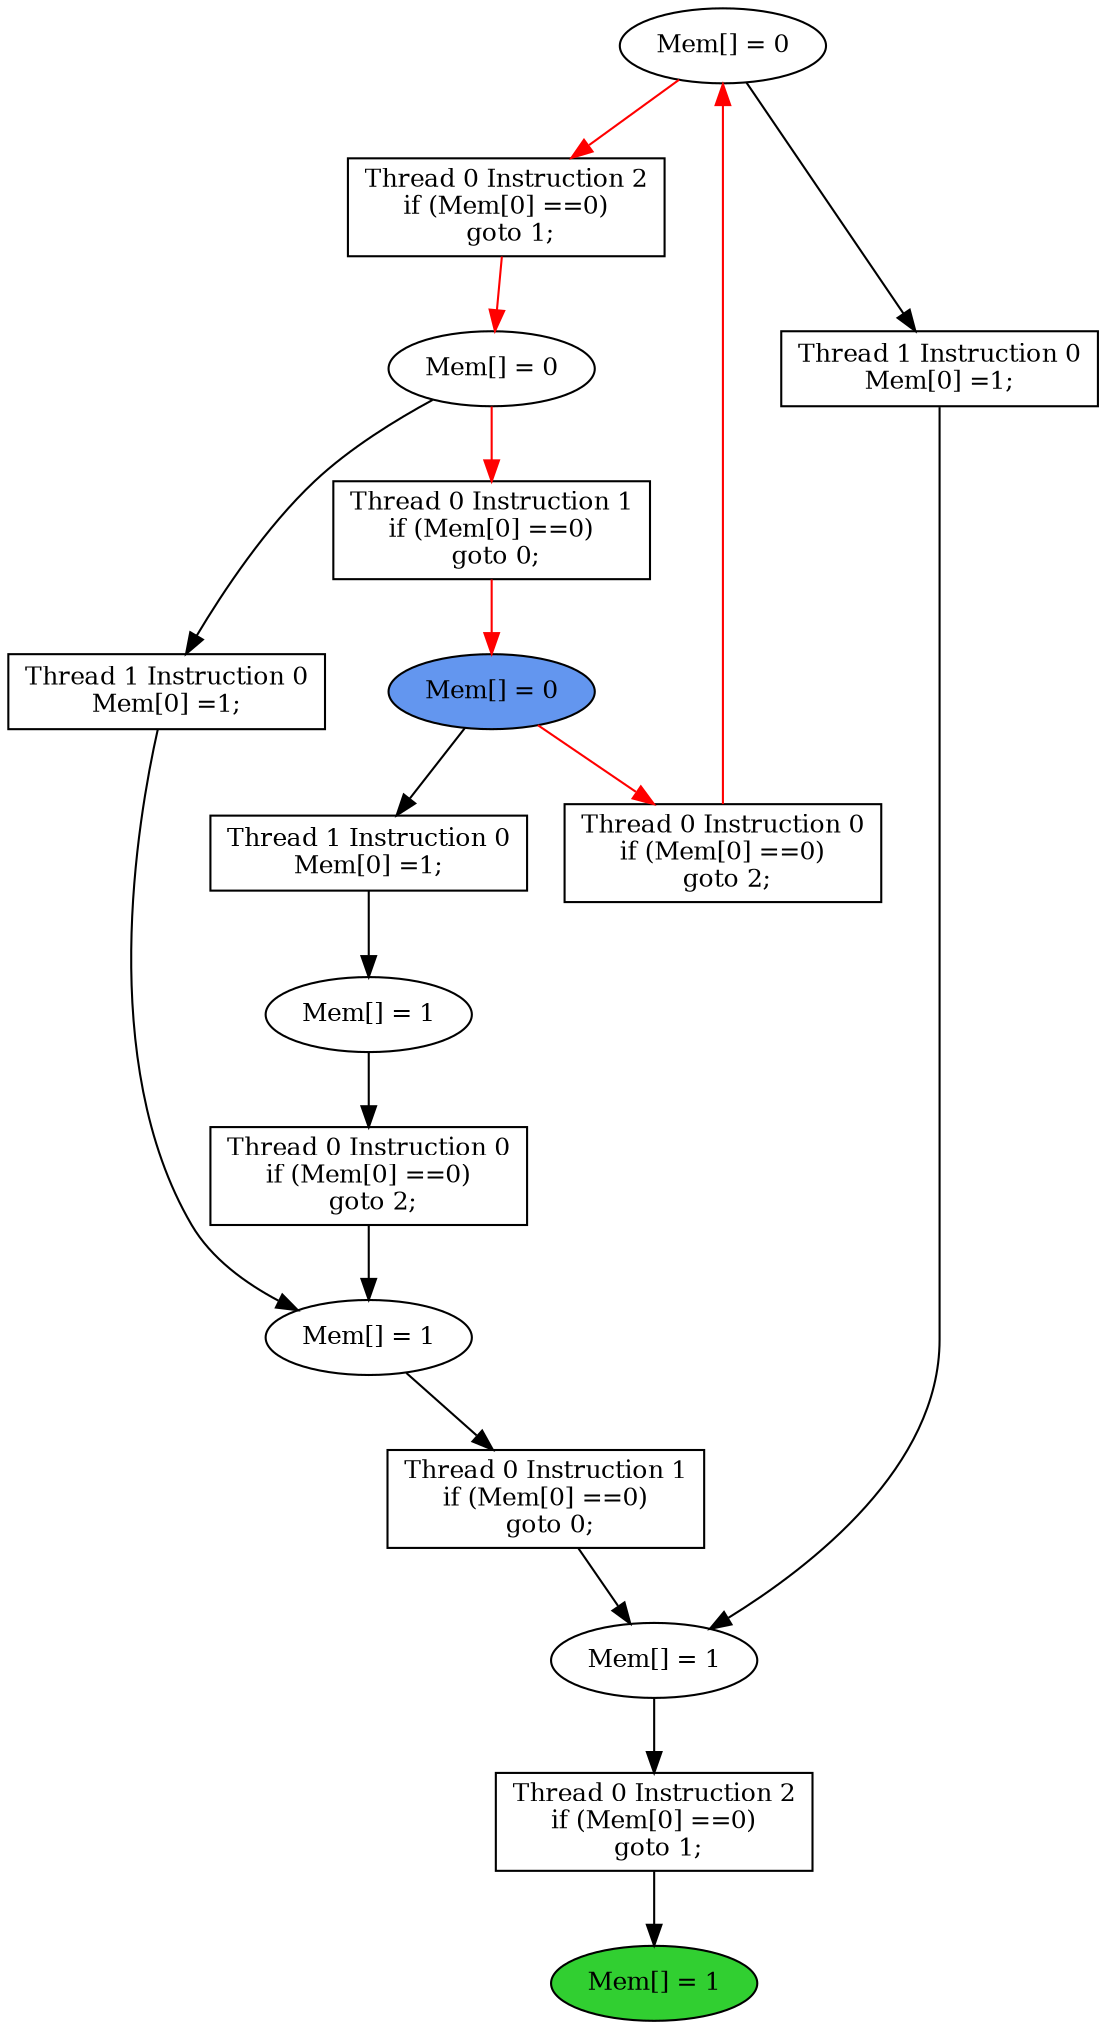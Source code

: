digraph "graph" {
graph [fontsize=12]
node [fontsize=12]
edge [fontsize=12]
rankdir=TB;
"N11" -> "N10" [uuid = "<A0, END>", color = "#000000", fontcolor = "#ffffff", style = "solid", label = "", dir = "forward", weight = "1"]
"N25" -> "N24" [uuid = "<A1, S4>", color = "#ff0000", fontcolor = "#ffffff", style = "solid", label = "", dir = "forward", weight = "1"]
"N19" -> "N12" [uuid = "<A2, S3>", color = "#000000", fontcolor = "#ffffff", style = "solid", label = "", dir = "forward", weight = "1"]
"N18" -> "N14" [uuid = "<A3, S2>", color = "#000000", fontcolor = "#ffffff", style = "solid", label = "", dir = "forward", weight = "1"]
"N17" -> "N16" [uuid = "<A4, S1>", color = "#000000", fontcolor = "#ffffff", style = "solid", label = "", dir = "forward", weight = "1"]
"N15" -> "N14" [uuid = "<A5, S2>", color = "#000000", fontcolor = "#ffffff", style = "solid", label = "", dir = "forward", weight = "1"]
"N26" -> "N21" [uuid = "<A6, S0>", color = "#ff0000", fontcolor = "#ffffff", style = "solid", label = "", dir = "back", weight = "1"]
"N13" -> "N12" [uuid = "<A7, S3>", color = "#000000", fontcolor = "#ffffff", style = "solid", label = "", dir = "forward", weight = "1"]
"N23" -> "N22" [uuid = "<A8, START>", color = "#ff0000", fontcolor = "#ffffff", style = "solid", label = "", dir = "forward", weight = "1"]
"N12" -> "N11" [uuid = "<A0, S3>", color = "#000000", fontcolor = "#ffffff", style = "solid", label = "", dir = "forward", weight = "1"]
"N26" -> "N25" [uuid = "<A1, S0>", color = "#ff0000", fontcolor = "#ffffff", style = "solid", label = "", dir = "forward", weight = "1"]
"N26" -> "N19" [uuid = "<A2, S0>", color = "#000000", fontcolor = "#ffffff", style = "solid", label = "", dir = "forward", weight = "1"]
"N24" -> "N18" [uuid = "<A3, S4>", color = "#000000", fontcolor = "#ffffff", style = "solid", label = "", dir = "forward", weight = "1"]
"N22" -> "N17" [uuid = "<A4, START>", color = "#000000", fontcolor = "#ffffff", style = "solid", label = "", dir = "forward", weight = "1"]
"N16" -> "N15" [uuid = "<A5, S1>", color = "#000000", fontcolor = "#ffffff", style = "solid", label = "", dir = "forward", weight = "1"]
"N22" -> "N21" [uuid = "<A6, START>", color = "#ff0000", fontcolor = "#ffffff", style = "solid", label = "", dir = "forward", weight = "1"]
"N14" -> "N13" [uuid = "<A7, S2>", color = "#000000", fontcolor = "#ffffff", style = "solid", label = "", dir = "forward", weight = "1"]
"N24" -> "N23" [uuid = "<A8, S4>", color = "#ff0000", fontcolor = "#ffffff", style = "solid", label = "", dir = "forward", weight = "1"]
"N10" [uuid="END", label="Mem[] = 1", fillcolor = "#31cf31", fontcolor = "#000000", shape = "ellipse", style = "filled, solid"]
"N11" [uuid="A0", label="Thread 0 Instruction 2
if (Mem[0] ==0)
 goto 1;", fillcolor = "#ffffff", fontcolor = "#000000", shape = "box", style = "filled, solid"]
"N12" [uuid="S3", label="Mem[] = 1", fillcolor = "#ffffff", fontcolor = "#000000", shape = "ellipse", style = "filled, solid"]
"N13" [uuid="A7", label="Thread 0 Instruction 1
if (Mem[0] ==0)
 goto 0;", fillcolor = "#ffffff", fontcolor = "#000000", shape = "box", style = "filled, solid"]
"N14" [uuid="S2", label="Mem[] = 1", fillcolor = "#ffffff", fontcolor = "#000000", shape = "ellipse", style = "filled, solid"]
"N15" [uuid="A5", label="Thread 0 Instruction 0
if (Mem[0] ==0)
 goto 2;", fillcolor = "#ffffff", fontcolor = "#000000", shape = "box", style = "filled, solid"]
"N16" [uuid="S1", label="Mem[] = 1", fillcolor = "#ffffff", fontcolor = "#000000", shape = "ellipse", style = "filled, solid"]
"N17" [uuid="A4", label="Thread 1 Instruction 0
Mem[0] =1;", fillcolor = "#ffffff", fontcolor = "#000000", shape = "box", style = "filled, solid"]
"N18" [uuid="A3", label="Thread 1 Instruction 0
Mem[0] =1;", fillcolor = "#ffffff", fontcolor = "#000000", shape = "box", style = "filled, solid"]
"N19" [uuid="A2", label="Thread 1 Instruction 0
Mem[0] =1;", fillcolor = "#ffffff", fontcolor = "#000000", shape = "box", style = "filled, solid"]
"N21" [uuid="A6", label="Thread 0 Instruction 0
if (Mem[0] ==0)
 goto 2;", fillcolor = "#ffffff", fontcolor = "#000000", shape = "box", style = "filled, solid"]
"N22" [uuid="START", label="Mem[] = 0", fillcolor = "#6396ef", fontcolor = "#000000", shape = "ellipse", style = "filled, solid"]
"N23" [uuid="A8", label="Thread 0 Instruction 1
if (Mem[0] ==0)
 goto 0;", fillcolor = "#ffffff", fontcolor = "#000000", shape = "box", style = "filled, solid"]
"N24" [uuid="S4", label="Mem[] = 0", fillcolor = "#ffffff", fontcolor = "#000000", shape = "ellipse", style = "filled, solid"]
"N25" [uuid="A1", label="Thread 0 Instruction 2
if (Mem[0] ==0)
 goto 1;", fillcolor = "#ffffff", fontcolor = "#000000", shape = "box", style = "filled, solid"]
"N26" [uuid="S0", label="Mem[] = 0", fillcolor = "#ffffff", fontcolor = "#000000", shape = "ellipse", style = "filled, solid"]
}